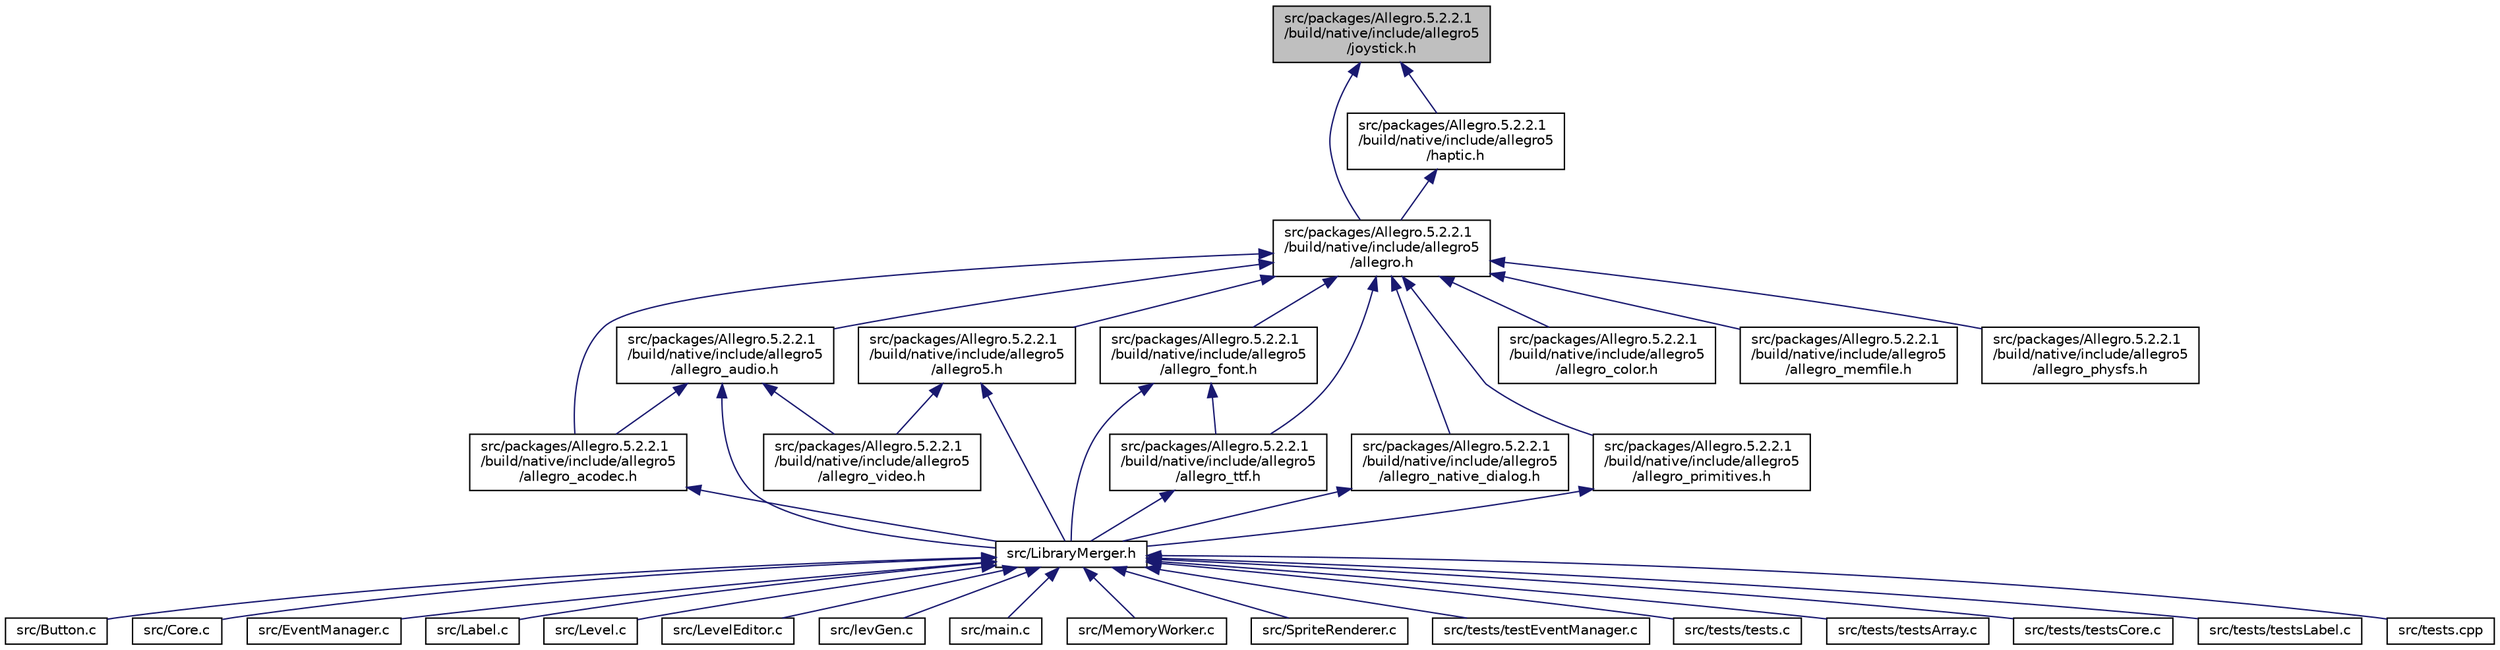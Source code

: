 digraph "src/packages/Allegro.5.2.2.1/build/native/include/allegro5/joystick.h"
{
  edge [fontname="Helvetica",fontsize="10",labelfontname="Helvetica",labelfontsize="10"];
  node [fontname="Helvetica",fontsize="10",shape=record];
  Node16 [label="src/packages/Allegro.5.2.2.1\l/build/native/include/allegro5\l/joystick.h",height=0.2,width=0.4,color="black", fillcolor="grey75", style="filled", fontcolor="black"];
  Node16 -> Node17 [dir="back",color="midnightblue",fontsize="10",style="solid",fontname="Helvetica"];
  Node17 [label="src/packages/Allegro.5.2.2.1\l/build/native/include/allegro5\l/allegro.h",height=0.2,width=0.4,color="black", fillcolor="white", style="filled",URL="$allegro_8h.html"];
  Node17 -> Node18 [dir="back",color="midnightblue",fontsize="10",style="solid",fontname="Helvetica"];
  Node18 [label="src/packages/Allegro.5.2.2.1\l/build/native/include/allegro5\l/allegro5.h",height=0.2,width=0.4,color="black", fillcolor="white", style="filled",URL="$allegro5_8h.html"];
  Node18 -> Node19 [dir="back",color="midnightblue",fontsize="10",style="solid",fontname="Helvetica"];
  Node19 [label="src/LibraryMerger.h",height=0.2,width=0.4,color="black", fillcolor="white", style="filled",URL="$_library_merger_8h.html"];
  Node19 -> Node20 [dir="back",color="midnightblue",fontsize="10",style="solid",fontname="Helvetica"];
  Node20 [label="src/Button.c",height=0.2,width=0.4,color="black", fillcolor="white", style="filled",URL="$_button_8c.html"];
  Node19 -> Node21 [dir="back",color="midnightblue",fontsize="10",style="solid",fontname="Helvetica"];
  Node21 [label="src/Core.c",height=0.2,width=0.4,color="black", fillcolor="white", style="filled",URL="$_core_8c.html"];
  Node19 -> Node22 [dir="back",color="midnightblue",fontsize="10",style="solid",fontname="Helvetica"];
  Node22 [label="src/EventManager.c",height=0.2,width=0.4,color="black", fillcolor="white", style="filled",URL="$_event_manager_8c.html"];
  Node19 -> Node23 [dir="back",color="midnightblue",fontsize="10",style="solid",fontname="Helvetica"];
  Node23 [label="src/Label.c",height=0.2,width=0.4,color="black", fillcolor="white", style="filled",URL="$_label_8c.html"];
  Node19 -> Node24 [dir="back",color="midnightblue",fontsize="10",style="solid",fontname="Helvetica"];
  Node24 [label="src/Level.c",height=0.2,width=0.4,color="black", fillcolor="white", style="filled",URL="$_level_8c.html"];
  Node19 -> Node25 [dir="back",color="midnightblue",fontsize="10",style="solid",fontname="Helvetica"];
  Node25 [label="src/LevelEditor.c",height=0.2,width=0.4,color="black", fillcolor="white", style="filled",URL="$_level_editor_8c.html"];
  Node19 -> Node26 [dir="back",color="midnightblue",fontsize="10",style="solid",fontname="Helvetica"];
  Node26 [label="src/levGen.c",height=0.2,width=0.4,color="black", fillcolor="white", style="filled",URL="$lev_gen_8c.html"];
  Node19 -> Node27 [dir="back",color="midnightblue",fontsize="10",style="solid",fontname="Helvetica"];
  Node27 [label="src/main.c",height=0.2,width=0.4,color="black", fillcolor="white", style="filled",URL="$main_8c.html"];
  Node19 -> Node28 [dir="back",color="midnightblue",fontsize="10",style="solid",fontname="Helvetica"];
  Node28 [label="src/MemoryWorker.c",height=0.2,width=0.4,color="black", fillcolor="white", style="filled",URL="$_memory_worker_8c.html"];
  Node19 -> Node29 [dir="back",color="midnightblue",fontsize="10",style="solid",fontname="Helvetica"];
  Node29 [label="src/SpriteRenderer.c",height=0.2,width=0.4,color="black", fillcolor="white", style="filled",URL="$_sprite_renderer_8c.html"];
  Node19 -> Node30 [dir="back",color="midnightblue",fontsize="10",style="solid",fontname="Helvetica"];
  Node30 [label="src/tests/testEventManager.c",height=0.2,width=0.4,color="black", fillcolor="white", style="filled",URL="$test_event_manager_8c.html"];
  Node19 -> Node31 [dir="back",color="midnightblue",fontsize="10",style="solid",fontname="Helvetica"];
  Node31 [label="src/tests/tests.c",height=0.2,width=0.4,color="black", fillcolor="white", style="filled",URL="$tests_8c.html"];
  Node19 -> Node32 [dir="back",color="midnightblue",fontsize="10",style="solid",fontname="Helvetica"];
  Node32 [label="src/tests/testsArray.c",height=0.2,width=0.4,color="black", fillcolor="white", style="filled",URL="$tests_array_8c.html"];
  Node19 -> Node33 [dir="back",color="midnightblue",fontsize="10",style="solid",fontname="Helvetica"];
  Node33 [label="src/tests/testsCore.c",height=0.2,width=0.4,color="black", fillcolor="white", style="filled",URL="$tests_core_8c.html"];
  Node19 -> Node34 [dir="back",color="midnightblue",fontsize="10",style="solid",fontname="Helvetica"];
  Node34 [label="src/tests/testsLabel.c",height=0.2,width=0.4,color="black", fillcolor="white", style="filled",URL="$tests_label_8c.html"];
  Node19 -> Node35 [dir="back",color="midnightblue",fontsize="10",style="solid",fontname="Helvetica"];
  Node35 [label="src/tests.cpp",height=0.2,width=0.4,color="black", fillcolor="white", style="filled",URL="$tests_8cpp.html"];
  Node18 -> Node36 [dir="back",color="midnightblue",fontsize="10",style="solid",fontname="Helvetica"];
  Node36 [label="src/packages/Allegro.5.2.2.1\l/build/native/include/allegro5\l/allegro_video.h",height=0.2,width=0.4,color="black", fillcolor="white", style="filled",URL="$allegro__video_8h.html"];
  Node17 -> Node37 [dir="back",color="midnightblue",fontsize="10",style="solid",fontname="Helvetica"];
  Node37 [label="src/packages/Allegro.5.2.2.1\l/build/native/include/allegro5\l/allegro_acodec.h",height=0.2,width=0.4,color="black", fillcolor="white", style="filled",URL="$allegro__acodec_8h.html"];
  Node37 -> Node19 [dir="back",color="midnightblue",fontsize="10",style="solid",fontname="Helvetica"];
  Node17 -> Node38 [dir="back",color="midnightblue",fontsize="10",style="solid",fontname="Helvetica"];
  Node38 [label="src/packages/Allegro.5.2.2.1\l/build/native/include/allegro5\l/allegro_audio.h",height=0.2,width=0.4,color="black", fillcolor="white", style="filled",URL="$allegro__audio_8h.html"];
  Node38 -> Node19 [dir="back",color="midnightblue",fontsize="10",style="solid",fontname="Helvetica"];
  Node38 -> Node37 [dir="back",color="midnightblue",fontsize="10",style="solid",fontname="Helvetica"];
  Node38 -> Node36 [dir="back",color="midnightblue",fontsize="10",style="solid",fontname="Helvetica"];
  Node17 -> Node39 [dir="back",color="midnightblue",fontsize="10",style="solid",fontname="Helvetica"];
  Node39 [label="src/packages/Allegro.5.2.2.1\l/build/native/include/allegro5\l/allegro_color.h",height=0.2,width=0.4,color="black", fillcolor="white", style="filled",URL="$allegro__color_8h.html"];
  Node17 -> Node40 [dir="back",color="midnightblue",fontsize="10",style="solid",fontname="Helvetica"];
  Node40 [label="src/packages/Allegro.5.2.2.1\l/build/native/include/allegro5\l/allegro_font.h",height=0.2,width=0.4,color="black", fillcolor="white", style="filled",URL="$allegro__font_8h.html"];
  Node40 -> Node19 [dir="back",color="midnightblue",fontsize="10",style="solid",fontname="Helvetica"];
  Node40 -> Node41 [dir="back",color="midnightblue",fontsize="10",style="solid",fontname="Helvetica"];
  Node41 [label="src/packages/Allegro.5.2.2.1\l/build/native/include/allegro5\l/allegro_ttf.h",height=0.2,width=0.4,color="black", fillcolor="white", style="filled",URL="$allegro__ttf_8h.html"];
  Node41 -> Node19 [dir="back",color="midnightblue",fontsize="10",style="solid",fontname="Helvetica"];
  Node17 -> Node42 [dir="back",color="midnightblue",fontsize="10",style="solid",fontname="Helvetica"];
  Node42 [label="src/packages/Allegro.5.2.2.1\l/build/native/include/allegro5\l/allegro_memfile.h",height=0.2,width=0.4,color="black", fillcolor="white", style="filled",URL="$allegro__memfile_8h.html"];
  Node17 -> Node43 [dir="back",color="midnightblue",fontsize="10",style="solid",fontname="Helvetica"];
  Node43 [label="src/packages/Allegro.5.2.2.1\l/build/native/include/allegro5\l/allegro_native_dialog.h",height=0.2,width=0.4,color="black", fillcolor="white", style="filled",URL="$allegro__native__dialog_8h.html"];
  Node43 -> Node19 [dir="back",color="midnightblue",fontsize="10",style="solid",fontname="Helvetica"];
  Node17 -> Node44 [dir="back",color="midnightblue",fontsize="10",style="solid",fontname="Helvetica"];
  Node44 [label="src/packages/Allegro.5.2.2.1\l/build/native/include/allegro5\l/allegro_physfs.h",height=0.2,width=0.4,color="black", fillcolor="white", style="filled",URL="$allegro__physfs_8h.html"];
  Node17 -> Node45 [dir="back",color="midnightblue",fontsize="10",style="solid",fontname="Helvetica"];
  Node45 [label="src/packages/Allegro.5.2.2.1\l/build/native/include/allegro5\l/allegro_primitives.h",height=0.2,width=0.4,color="black", fillcolor="white", style="filled",URL="$allegro__primitives_8h.html"];
  Node45 -> Node19 [dir="back",color="midnightblue",fontsize="10",style="solid",fontname="Helvetica"];
  Node17 -> Node41 [dir="back",color="midnightblue",fontsize="10",style="solid",fontname="Helvetica"];
  Node16 -> Node46 [dir="back",color="midnightblue",fontsize="10",style="solid",fontname="Helvetica"];
  Node46 [label="src/packages/Allegro.5.2.2.1\l/build/native/include/allegro5\l/haptic.h",height=0.2,width=0.4,color="black", fillcolor="white", style="filled",URL="$haptic_8h.html"];
  Node46 -> Node17 [dir="back",color="midnightblue",fontsize="10",style="solid",fontname="Helvetica"];
}
